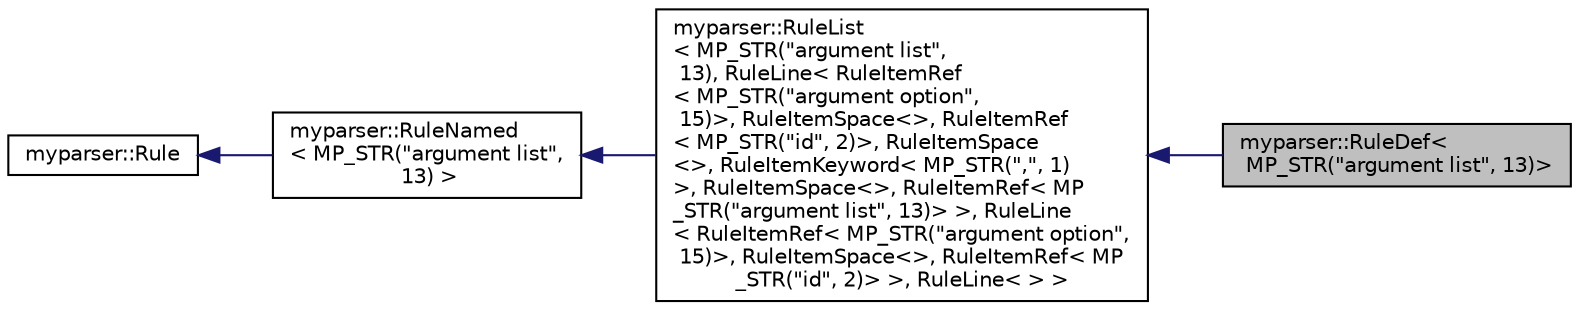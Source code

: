 digraph "myparser::RuleDef&lt; MP_STR(&quot;argument list&quot;, 13)&gt;"
{
  edge [fontname="Helvetica",fontsize="10",labelfontname="Helvetica",labelfontsize="10"];
  node [fontname="Helvetica",fontsize="10",shape=record];
  rankdir="LR";
  Node1 [label="myparser::RuleDef\<\l MP_STR(\"argument list\", 13)\>",height=0.2,width=0.4,color="black", fillcolor="grey75", style="filled" fontcolor="black"];
  Node2 -> Node1 [dir="back",color="midnightblue",fontsize="10",style="solid",fontname="Helvetica"];
  Node2 [label="myparser::RuleList\l\< MP_STR(\"argument list\",\l 13), RuleLine\< RuleItemRef\l\< MP_STR(\"argument option\",\l 15)\>, RuleItemSpace\<\>, RuleItemRef\l\< MP_STR(\"id\", 2)\>, RuleItemSpace\l\<\>, RuleItemKeyword\< MP_STR(\",\", 1)\l\>, RuleItemSpace\<\>, RuleItemRef\< MP\l_STR(\"argument list\", 13)\> \>, RuleLine\l\< RuleItemRef\< MP_STR(\"argument option\",\l 15)\>, RuleItemSpace\<\>, RuleItemRef\< MP\l_STR(\"id\", 2)\> \>, RuleLine\<  \> \>",height=0.2,width=0.4,color="black", fillcolor="white", style="filled",URL="$classmyparser_1_1RuleList.html"];
  Node3 -> Node2 [dir="back",color="midnightblue",fontsize="10",style="solid",fontname="Helvetica"];
  Node3 [label="myparser::RuleNamed\l\< MP_STR(\"argument list\",\l 13) \>",height=0.2,width=0.4,color="black", fillcolor="white", style="filled",URL="$classmyparser_1_1RuleNamed.html"];
  Node4 -> Node3 [dir="back",color="midnightblue",fontsize="10",style="solid",fontname="Helvetica"];
  Node4 [label="myparser::Rule",height=0.2,width=0.4,color="black", fillcolor="white", style="filled",URL="$classmyparser_1_1Rule.html"];
}
